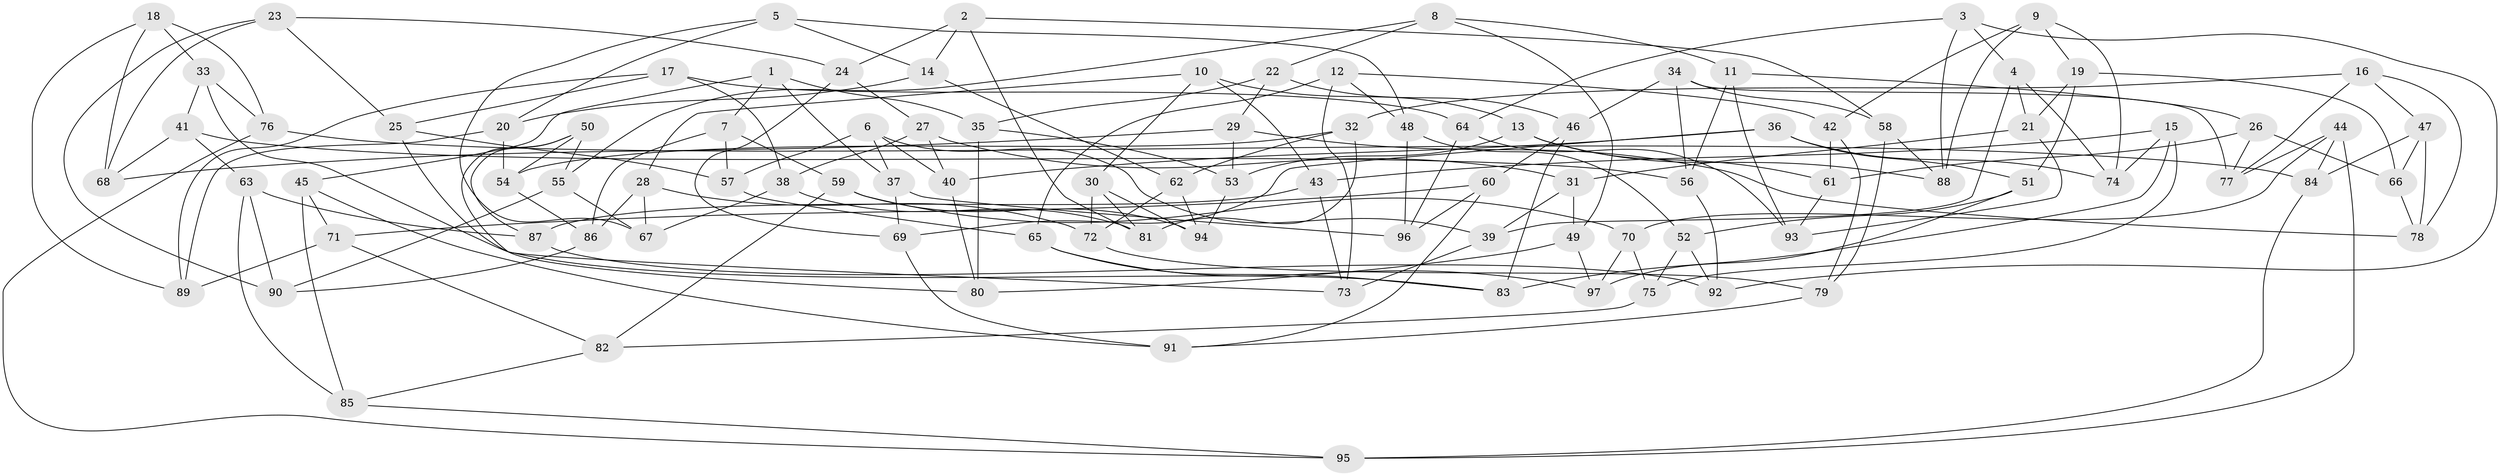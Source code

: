 // Generated by graph-tools (version 1.1) at 2025/11/02/27/25 16:11:48]
// undirected, 97 vertices, 194 edges
graph export_dot {
graph [start="1"]
  node [color=gray90,style=filled];
  1;
  2;
  3;
  4;
  5;
  6;
  7;
  8;
  9;
  10;
  11;
  12;
  13;
  14;
  15;
  16;
  17;
  18;
  19;
  20;
  21;
  22;
  23;
  24;
  25;
  26;
  27;
  28;
  29;
  30;
  31;
  32;
  33;
  34;
  35;
  36;
  37;
  38;
  39;
  40;
  41;
  42;
  43;
  44;
  45;
  46;
  47;
  48;
  49;
  50;
  51;
  52;
  53;
  54;
  55;
  56;
  57;
  58;
  59;
  60;
  61;
  62;
  63;
  64;
  65;
  66;
  67;
  68;
  69;
  70;
  71;
  72;
  73;
  74;
  75;
  76;
  77;
  78;
  79;
  80;
  81;
  82;
  83;
  84;
  85;
  86;
  87;
  88;
  89;
  90;
  91;
  92;
  93;
  94;
  95;
  96;
  97;
  1 -- 7;
  1 -- 37;
  1 -- 45;
  1 -- 35;
  2 -- 81;
  2 -- 14;
  2 -- 24;
  2 -- 58;
  3 -- 4;
  3 -- 64;
  3 -- 92;
  3 -- 88;
  4 -- 39;
  4 -- 74;
  4 -- 21;
  5 -- 48;
  5 -- 14;
  5 -- 67;
  5 -- 20;
  6 -- 39;
  6 -- 40;
  6 -- 37;
  6 -- 57;
  7 -- 59;
  7 -- 57;
  7 -- 86;
  8 -- 49;
  8 -- 22;
  8 -- 55;
  8 -- 11;
  9 -- 42;
  9 -- 74;
  9 -- 88;
  9 -- 19;
  10 -- 28;
  10 -- 30;
  10 -- 43;
  10 -- 13;
  11 -- 93;
  11 -- 26;
  11 -- 56;
  12 -- 65;
  12 -- 48;
  12 -- 42;
  12 -- 73;
  13 -- 61;
  13 -- 88;
  13 -- 53;
  14 -- 20;
  14 -- 62;
  15 -- 43;
  15 -- 74;
  15 -- 83;
  15 -- 75;
  16 -- 77;
  16 -- 78;
  16 -- 32;
  16 -- 47;
  17 -- 89;
  17 -- 64;
  17 -- 25;
  17 -- 38;
  18 -- 89;
  18 -- 76;
  18 -- 68;
  18 -- 33;
  19 -- 66;
  19 -- 21;
  19 -- 51;
  20 -- 89;
  20 -- 54;
  21 -- 31;
  21 -- 93;
  22 -- 35;
  22 -- 29;
  22 -- 46;
  23 -- 68;
  23 -- 90;
  23 -- 25;
  23 -- 24;
  24 -- 27;
  24 -- 69;
  25 -- 57;
  25 -- 73;
  26 -- 61;
  26 -- 66;
  26 -- 77;
  27 -- 38;
  27 -- 31;
  27 -- 40;
  28 -- 67;
  28 -- 86;
  28 -- 72;
  29 -- 78;
  29 -- 68;
  29 -- 53;
  30 -- 81;
  30 -- 94;
  30 -- 72;
  31 -- 39;
  31 -- 49;
  32 -- 62;
  32 -- 54;
  32 -- 81;
  33 -- 76;
  33 -- 41;
  33 -- 83;
  34 -- 46;
  34 -- 77;
  34 -- 58;
  34 -- 56;
  35 -- 53;
  35 -- 80;
  36 -- 51;
  36 -- 40;
  36 -- 74;
  36 -- 69;
  37 -- 96;
  37 -- 69;
  38 -- 81;
  38 -- 67;
  39 -- 73;
  40 -- 80;
  41 -- 68;
  41 -- 63;
  41 -- 56;
  42 -- 79;
  42 -- 61;
  43 -- 87;
  43 -- 73;
  44 -- 77;
  44 -- 70;
  44 -- 84;
  44 -- 95;
  45 -- 85;
  45 -- 71;
  45 -- 91;
  46 -- 83;
  46 -- 60;
  47 -- 84;
  47 -- 66;
  47 -- 78;
  48 -- 52;
  48 -- 96;
  49 -- 97;
  49 -- 80;
  50 -- 87;
  50 -- 80;
  50 -- 55;
  50 -- 54;
  51 -- 52;
  51 -- 97;
  52 -- 92;
  52 -- 75;
  53 -- 94;
  54 -- 86;
  55 -- 90;
  55 -- 67;
  56 -- 92;
  57 -- 65;
  58 -- 88;
  58 -- 79;
  59 -- 94;
  59 -- 70;
  59 -- 82;
  60 -- 91;
  60 -- 71;
  60 -- 96;
  61 -- 93;
  62 -- 72;
  62 -- 94;
  63 -- 85;
  63 -- 90;
  63 -- 87;
  64 -- 96;
  64 -- 93;
  65 -- 83;
  65 -- 97;
  66 -- 78;
  69 -- 91;
  70 -- 97;
  70 -- 75;
  71 -- 82;
  71 -- 89;
  72 -- 79;
  75 -- 82;
  76 -- 95;
  76 -- 84;
  79 -- 91;
  82 -- 85;
  84 -- 95;
  85 -- 95;
  86 -- 90;
  87 -- 92;
}
